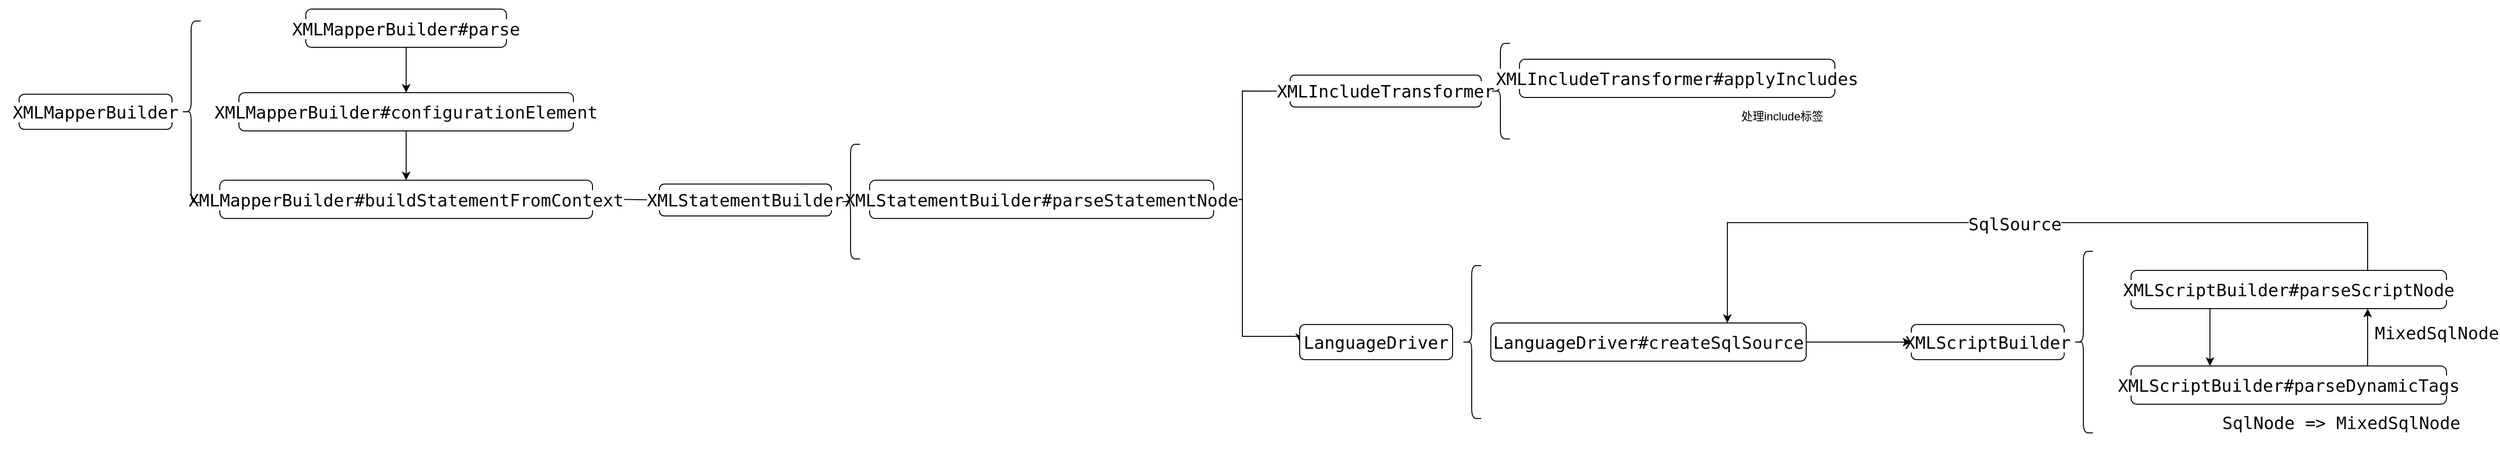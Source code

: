 <mxfile version="18.0.1" type="device"><diagram id="C5RBs43oDa-KdzZeNtuy" name="Page-1"><mxGraphModel dx="1093" dy="675" grid="1" gridSize="10" guides="1" tooltips="1" connect="1" arrows="1" fold="1" page="1" pageScale="1" pageWidth="827" pageHeight="1169" math="0" shadow="0"><root><mxCell id="WIyWlLk6GJQsqaUBKTNV-0"/><mxCell id="WIyWlLk6GJQsqaUBKTNV-1" parent="WIyWlLk6GJQsqaUBKTNV-0"/><mxCell id="5XeqeMsEIL7uL9r-NpxE-11" style="edgeStyle=orthogonalEdgeStyle;rounded=0;orthogonalLoop=1;jettySize=auto;html=1;exitX=0.5;exitY=1;exitDx=0;exitDy=0;entryX=0.5;entryY=0;entryDx=0;entryDy=0;" edge="1" parent="WIyWlLk6GJQsqaUBKTNV-1" source="5XeqeMsEIL7uL9r-NpxE-1" target="5XeqeMsEIL7uL9r-NpxE-2"><mxGeometry relative="1" as="geometry"/></mxCell><mxCell id="5XeqeMsEIL7uL9r-NpxE-1" value="&lt;pre style=&quot;background-color:#ffffff;color:#080808;font-family:'JetBrains Mono',monospace;font-size:13.5pt;&quot;&gt;&lt;span style=&quot;color:#000000;&quot;&gt;XMLMapperBuilder#&lt;/span&gt;parse&lt;/pre&gt;" style="rounded=1;whiteSpace=wrap;html=1;fontSize=12;glass=0;strokeWidth=1;shadow=0;" vertex="1" parent="WIyWlLk6GJQsqaUBKTNV-1"><mxGeometry x="340" y="137.5" width="210" height="40" as="geometry"/></mxCell><mxCell id="5XeqeMsEIL7uL9r-NpxE-12" style="edgeStyle=orthogonalEdgeStyle;rounded=0;orthogonalLoop=1;jettySize=auto;html=1;exitX=0.5;exitY=1;exitDx=0;exitDy=0;entryX=0.5;entryY=0;entryDx=0;entryDy=0;" edge="1" parent="WIyWlLk6GJQsqaUBKTNV-1" source="5XeqeMsEIL7uL9r-NpxE-2" target="5XeqeMsEIL7uL9r-NpxE-3"><mxGeometry relative="1" as="geometry"/></mxCell><mxCell id="5XeqeMsEIL7uL9r-NpxE-2" value="&lt;pre style=&quot;background-color:#ffffff;color:#080808;font-family:'JetBrains Mono',monospace;font-size:13.5pt;&quot;&gt;&lt;span style=&quot;color:#000000;&quot;&gt;XMLMapperBuilder#&lt;/span&gt;configurationElement&lt;/pre&gt;" style="rounded=1;whiteSpace=wrap;html=1;fontSize=12;glass=0;strokeWidth=1;shadow=0;" vertex="1" parent="WIyWlLk6GJQsqaUBKTNV-1"><mxGeometry x="270" y="225" width="350" height="40" as="geometry"/></mxCell><mxCell id="5XeqeMsEIL7uL9r-NpxE-17" style="edgeStyle=orthogonalEdgeStyle;rounded=0;orthogonalLoop=1;jettySize=auto;html=1;exitX=1;exitY=0.5;exitDx=0;exitDy=0;entryX=0;entryY=0.5;entryDx=0;entryDy=0;" edge="1" parent="WIyWlLk6GJQsqaUBKTNV-1" source="5XeqeMsEIL7uL9r-NpxE-3" target="5XeqeMsEIL7uL9r-NpxE-14"><mxGeometry relative="1" as="geometry"/></mxCell><mxCell id="5XeqeMsEIL7uL9r-NpxE-3" value="&lt;pre style=&quot;background-color:#ffffff;color:#080808;font-family:'JetBrains Mono',monospace;font-size:13.5pt;&quot;&gt;&lt;span style=&quot;color:#000000;&quot;&gt;XMLMapperBuilder#&lt;/span&gt;buildStatementFromContext&lt;/pre&gt;" style="rounded=1;whiteSpace=wrap;html=1;fontSize=12;glass=0;strokeWidth=1;shadow=0;" vertex="1" parent="WIyWlLk6GJQsqaUBKTNV-1"><mxGeometry x="250" y="316.67" width="390" height="40" as="geometry"/></mxCell><mxCell id="5XeqeMsEIL7uL9r-NpxE-26" style="edgeStyle=orthogonalEdgeStyle;rounded=0;orthogonalLoop=1;jettySize=auto;html=1;exitX=1;exitY=0.5;exitDx=0;exitDy=0;entryX=0;entryY=0.5;entryDx=0;entryDy=0;" edge="1" parent="WIyWlLk6GJQsqaUBKTNV-1" source="5XeqeMsEIL7uL9r-NpxE-5" target="5XeqeMsEIL7uL9r-NpxE-24"><mxGeometry relative="1" as="geometry"><Array as="points"><mxPoint x="1320" y="337"/><mxPoint x="1320" y="480"/><mxPoint x="1380" y="480"/></Array></mxGeometry></mxCell><mxCell id="5XeqeMsEIL7uL9r-NpxE-52" style="edgeStyle=orthogonalEdgeStyle;rounded=0;orthogonalLoop=1;jettySize=auto;html=1;exitX=1;exitY=0.5;exitDx=0;exitDy=0;entryX=0;entryY=0.5;entryDx=0;entryDy=0;" edge="1" parent="WIyWlLk6GJQsqaUBKTNV-1" source="5XeqeMsEIL7uL9r-NpxE-5" target="5XeqeMsEIL7uL9r-NpxE-19"><mxGeometry relative="1" as="geometry"><Array as="points"><mxPoint x="1320" y="337"/><mxPoint x="1320" y="223"/></Array></mxGeometry></mxCell><mxCell id="5XeqeMsEIL7uL9r-NpxE-5" value="&lt;pre style=&quot;background-color:#ffffff;color:#080808;font-family:'JetBrains Mono',monospace;font-size:13.5pt;&quot;&gt;&lt;pre style=&quot;font-family: &amp;quot;JetBrains Mono&amp;quot;, monospace; font-size: 13.5pt;&quot;&gt;&lt;span style=&quot;color:#000000;&quot;&gt;XMLStatementBuilder#&lt;/span&gt;parseStatementNode&lt;/pre&gt;&lt;/pre&gt;" style="rounded=1;whiteSpace=wrap;html=1;fontSize=12;glass=0;strokeWidth=1;shadow=0;" vertex="1" parent="WIyWlLk6GJQsqaUBKTNV-1"><mxGeometry x="930" y="316.67" width="360" height="40" as="geometry"/></mxCell><mxCell id="5XeqeMsEIL7uL9r-NpxE-10" value="" style="group" vertex="1" connectable="0" parent="WIyWlLk6GJQsqaUBKTNV-1"><mxGeometry x="20" y="150" width="210" height="190" as="geometry"/></mxCell><mxCell id="WIyWlLk6GJQsqaUBKTNV-3" value="&lt;pre style=&quot;background-color:#ffffff;color:#080808;font-family:'JetBrains Mono',monospace;font-size:13.5pt;&quot;&gt;&lt;span style=&quot;color:#000000;&quot;&gt;XMLMapperBuilder&lt;/span&gt;&lt;/pre&gt;" style="rounded=1;whiteSpace=wrap;html=1;fontSize=12;glass=0;strokeWidth=1;shadow=0;" parent="5XeqeMsEIL7uL9r-NpxE-10" vertex="1"><mxGeometry x="20" y="76.67" width="160" height="36.67" as="geometry"/></mxCell><mxCell id="5XeqeMsEIL7uL9r-NpxE-8" value="" style="shape=curlyBracket;whiteSpace=wrap;html=1;rounded=1;" vertex="1" parent="5XeqeMsEIL7uL9r-NpxE-10"><mxGeometry x="190" width="20" height="190" as="geometry"/></mxCell><mxCell id="5XeqeMsEIL7uL9r-NpxE-13" value="" style="group" vertex="1" connectable="0" parent="WIyWlLk6GJQsqaUBKTNV-1"><mxGeometry x="710" y="244" width="210" height="190" as="geometry"/></mxCell><mxCell id="5XeqeMsEIL7uL9r-NpxE-14" value="&lt;pre style=&quot;background-color:#ffffff;color:#080808;font-family:'JetBrains Mono',monospace;font-size:13.5pt;&quot;&gt;&lt;pre style=&quot;font-size: 13.5pt; font-family: &amp;quot;JetBrains Mono&amp;quot;, monospace;&quot;&gt;&lt;span style=&quot;color: rgb(0, 0, 0);&quot;&gt;XMLStatementBuilder&lt;/span&gt;&lt;/pre&gt;&lt;/pre&gt;" style="rounded=1;whiteSpace=wrap;html=1;fontSize=12;glass=0;strokeWidth=1;shadow=0;" vertex="1" parent="5XeqeMsEIL7uL9r-NpxE-13"><mxGeometry y="76.67" width="180" height="33.33" as="geometry"/></mxCell><mxCell id="5XeqeMsEIL7uL9r-NpxE-15" value="" style="shape=curlyBracket;whiteSpace=wrap;html=1;rounded=1;" vertex="1" parent="5XeqeMsEIL7uL9r-NpxE-13"><mxGeometry x="190" y="35" width="20" height="120" as="geometry"/></mxCell><mxCell id="5XeqeMsEIL7uL9r-NpxE-49" value="" style="group" vertex="1" connectable="0" parent="WIyWlLk6GJQsqaUBKTNV-1"><mxGeometry x="1360" y="361" width="1270" height="224" as="geometry"/></mxCell><mxCell id="5XeqeMsEIL7uL9r-NpxE-23" value="" style="group" vertex="1" connectable="0" parent="5XeqeMsEIL7uL9r-NpxE-49"><mxGeometry y="30" width="210" height="190" as="geometry"/></mxCell><mxCell id="5XeqeMsEIL7uL9r-NpxE-24" value="&lt;pre style=&quot;background-color:#ffffff;color:#080808;font-family:'JetBrains Mono',monospace;font-size:13.5pt;&quot;&gt;&lt;pre style=&quot;font-family: &amp;quot;JetBrains Mono&amp;quot;, monospace; font-size: 13.5pt;&quot;&gt;&lt;span style=&quot;color:#000000;&quot;&gt;LanguageDriver&lt;/span&gt;&lt;/pre&gt;&lt;/pre&gt;" style="rounded=1;whiteSpace=wrap;html=1;fontSize=12;glass=0;strokeWidth=1;shadow=0;" vertex="1" parent="5XeqeMsEIL7uL9r-NpxE-23"><mxGeometry x="20" y="76.67" width="160" height="36.67" as="geometry"/></mxCell><mxCell id="5XeqeMsEIL7uL9r-NpxE-25" value="" style="shape=curlyBracket;whiteSpace=wrap;html=1;rounded=1;" vertex="1" parent="5XeqeMsEIL7uL9r-NpxE-23"><mxGeometry x="190" y="15.01" width="20" height="160" as="geometry"/></mxCell><mxCell id="5XeqeMsEIL7uL9r-NpxE-27" value="&lt;pre style=&quot;background-color:#ffffff;color:#080808;font-family:'JetBrains Mono',monospace;font-size:13.5pt;&quot;&gt;&lt;pre style=&quot;font-family: &amp;quot;JetBrains Mono&amp;quot;, monospace; font-size: 13.5pt;&quot;&gt;&lt;pre style=&quot;font-size: 13.5pt; font-family: &amp;quot;JetBrains Mono&amp;quot;, monospace;&quot;&gt;&lt;span style=&quot;color: rgb(0, 0, 0);&quot;&gt;LanguageDriver#&lt;/span&gt;createSqlSource&lt;/pre&gt;&lt;/pre&gt;&lt;/pre&gt;" style="rounded=1;whiteSpace=wrap;html=1;fontSize=12;glass=0;strokeWidth=1;shadow=0;" vertex="1" parent="5XeqeMsEIL7uL9r-NpxE-49"><mxGeometry x="220" y="105" width="330" height="40" as="geometry"/></mxCell><mxCell id="5XeqeMsEIL7uL9r-NpxE-29" value="" style="group" vertex="1" connectable="0" parent="5XeqeMsEIL7uL9r-NpxE-49"><mxGeometry x="640" y="30" width="210" height="190" as="geometry"/></mxCell><mxCell id="5XeqeMsEIL7uL9r-NpxE-30" value="&lt;pre style=&quot;background-color:#ffffff;color:#080808;font-family:'JetBrains Mono',monospace;font-size:13.5pt;&quot;&gt;&lt;pre style=&quot;font-family: &amp;quot;JetBrains Mono&amp;quot;, monospace; font-size: 13.5pt;&quot;&gt;&lt;span style=&quot;color:#000000;&quot;&gt;XMLScriptBuilder&lt;/span&gt;&lt;/pre&gt;&lt;/pre&gt;" style="rounded=1;whiteSpace=wrap;html=1;fontSize=12;glass=0;strokeWidth=1;shadow=0;" vertex="1" parent="5XeqeMsEIL7uL9r-NpxE-29"><mxGeometry x="20" y="76.67" width="160" height="36.67" as="geometry"/></mxCell><mxCell id="5XeqeMsEIL7uL9r-NpxE-31" value="" style="shape=curlyBracket;whiteSpace=wrap;html=1;rounded=1;" vertex="1" parent="5XeqeMsEIL7uL9r-NpxE-29"><mxGeometry x="190" width="20" height="190" as="geometry"/></mxCell><mxCell id="5XeqeMsEIL7uL9r-NpxE-32" style="edgeStyle=orthogonalEdgeStyle;rounded=0;orthogonalLoop=1;jettySize=auto;html=1;exitX=1;exitY=0.5;exitDx=0;exitDy=0;entryX=0;entryY=0.5;entryDx=0;entryDy=0;" edge="1" parent="5XeqeMsEIL7uL9r-NpxE-49" source="5XeqeMsEIL7uL9r-NpxE-27" target="5XeqeMsEIL7uL9r-NpxE-30"><mxGeometry relative="1" as="geometry"/></mxCell><mxCell id="5XeqeMsEIL7uL9r-NpxE-42" style="edgeStyle=orthogonalEdgeStyle;rounded=0;orthogonalLoop=1;jettySize=auto;html=1;exitX=0.75;exitY=0;exitDx=0;exitDy=0;entryX=0.75;entryY=0;entryDx=0;entryDy=0;" edge="1" parent="5XeqeMsEIL7uL9r-NpxE-49" source="5XeqeMsEIL7uL9r-NpxE-33" target="5XeqeMsEIL7uL9r-NpxE-27"><mxGeometry relative="1" as="geometry"><Array as="points"><mxPoint x="1138"/><mxPoint x="468"/></Array></mxGeometry></mxCell><mxCell id="5XeqeMsEIL7uL9r-NpxE-43" value="&lt;pre style=&quot;color: rgb(8, 8, 8); font-family: &amp;quot;JetBrains Mono&amp;quot;, monospace; font-size: 13.5pt;&quot;&gt;&lt;span style=&quot;color:#000000;&quot;&gt;SqlSource&lt;/span&gt;&lt;/pre&gt;" style="edgeLabel;html=1;align=center;verticalAlign=middle;resizable=0;points=[];" vertex="1" connectable="0" parent="5XeqeMsEIL7uL9r-NpxE-42"><mxGeometry x="0.019" y="1" relative="1" as="geometry"><mxPoint x="1" as="offset"/></mxGeometry></mxCell><mxCell id="5XeqeMsEIL7uL9r-NpxE-45" value="" style="group" vertex="1" connectable="0" parent="5XeqeMsEIL7uL9r-NpxE-49"><mxGeometry x="890" y="150" width="330" height="74" as="geometry"/></mxCell><mxCell id="5XeqeMsEIL7uL9r-NpxE-34" value="&lt;pre style=&quot;background-color:#ffffff;color:#080808;font-family:'JetBrains Mono',monospace;font-size:13.5pt;&quot;&gt;&lt;pre style=&quot;font-family: &amp;quot;JetBrains Mono&amp;quot;, monospace; font-size: 13.5pt;&quot;&gt;&lt;span style=&quot;color:#000000;&quot;&gt;XMLScriptBuilder#&lt;/span&gt;parseDynamicTags&lt;/pre&gt;&lt;/pre&gt;" style="rounded=1;whiteSpace=wrap;html=1;fontSize=12;glass=0;strokeWidth=1;shadow=0;" vertex="1" parent="5XeqeMsEIL7uL9r-NpxE-45"><mxGeometry width="330" height="40" as="geometry"/></mxCell><mxCell id="5XeqeMsEIL7uL9r-NpxE-36" value="&lt;pre style=&quot;background-color:#ffffff;color:#080808;font-family:'JetBrains Mono',monospace;font-size:13.5pt;&quot;&gt;&lt;span style=&quot;color:#000000;&quot;&gt;SqlNode =&amp;gt; &lt;/span&gt;MixedSqlNode&lt;/pre&gt;" style="text;html=1;strokeColor=none;fillColor=none;align=center;verticalAlign=middle;whiteSpace=wrap;rounded=0;" vertex="1" parent="5XeqeMsEIL7uL9r-NpxE-45"><mxGeometry x="110" y="44" width="220" height="30" as="geometry"/></mxCell><mxCell id="5XeqeMsEIL7uL9r-NpxE-46" value="" style="group" vertex="1" connectable="0" parent="5XeqeMsEIL7uL9r-NpxE-49"><mxGeometry x="890" y="50" width="380" height="80" as="geometry"/></mxCell><mxCell id="5XeqeMsEIL7uL9r-NpxE-33" value="&lt;pre style=&quot;background-color:#ffffff;color:#080808;font-family:'JetBrains Mono',monospace;font-size:13.5pt;&quot;&gt;&lt;pre style=&quot;font-family: &amp;quot;JetBrains Mono&amp;quot;, monospace; font-size: 13.5pt;&quot;&gt;&lt;span style=&quot;color:#000000;&quot;&gt;XMLScriptBuilder#&lt;/span&gt;parseScriptNode&lt;/pre&gt;&lt;/pre&gt;" style="rounded=1;whiteSpace=wrap;html=1;fontSize=12;glass=0;strokeWidth=1;shadow=0;" vertex="1" parent="5XeqeMsEIL7uL9r-NpxE-46"><mxGeometry width="330" height="40" as="geometry"/></mxCell><mxCell id="5XeqeMsEIL7uL9r-NpxE-40" value="&lt;pre style=&quot;background-color: rgb(255, 255, 255); color: rgb(8, 8, 8); font-family: &amp;quot;JetBrains Mono&amp;quot;, monospace; font-size: 13.5pt;&quot;&gt;MixedSqlNode&lt;/pre&gt;" style="text;html=1;strokeColor=none;fillColor=none;align=center;verticalAlign=middle;whiteSpace=wrap;rounded=0;" vertex="1" parent="5XeqeMsEIL7uL9r-NpxE-46"><mxGeometry x="260" y="50" width="120" height="30" as="geometry"/></mxCell><mxCell id="5XeqeMsEIL7uL9r-NpxE-38" style="edgeStyle=orthogonalEdgeStyle;rounded=0;orthogonalLoop=1;jettySize=auto;html=1;exitX=0.25;exitY=1;exitDx=0;exitDy=0;entryX=0.25;entryY=0;entryDx=0;entryDy=0;" edge="1" parent="5XeqeMsEIL7uL9r-NpxE-49" source="5XeqeMsEIL7uL9r-NpxE-33" target="5XeqeMsEIL7uL9r-NpxE-34"><mxGeometry relative="1" as="geometry"/></mxCell><mxCell id="5XeqeMsEIL7uL9r-NpxE-39" value="&lt;br&gt;&lt;pre style=&quot;font-style: normal; font-variant-ligatures: normal; font-variant-caps: normal; font-weight: 400; letter-spacing: normal; orphans: 2; text-align: center; text-indent: 0px; text-transform: none; widows: 2; word-spacing: 0px; -webkit-text-stroke-width: 0px; text-decoration-thickness: initial; text-decoration-style: initial; text-decoration-color: initial; background-color: rgb(255, 255, 255); color: rgb(8, 8, 8); font-family: &amp;quot;JetBrains Mono&amp;quot;, monospace; font-size: 13.5pt;&quot;&gt;&lt;br&gt;&lt;/pre&gt;" style="edgeStyle=orthogonalEdgeStyle;rounded=0;orthogonalLoop=1;jettySize=auto;html=1;exitX=0.75;exitY=0;exitDx=0;exitDy=0;entryX=0.75;entryY=1;entryDx=0;entryDy=0;" edge="1" parent="5XeqeMsEIL7uL9r-NpxE-49" source="5XeqeMsEIL7uL9r-NpxE-34" target="5XeqeMsEIL7uL9r-NpxE-33"><mxGeometry relative="1" as="geometry"/></mxCell><mxCell id="5XeqeMsEIL7uL9r-NpxE-51" value="" style="group" vertex="1" connectable="0" parent="WIyWlLk6GJQsqaUBKTNV-1"><mxGeometry x="1390" y="130" width="550" height="190" as="geometry"/></mxCell><mxCell id="5XeqeMsEIL7uL9r-NpxE-18" value="" style="group" vertex="1" connectable="0" parent="5XeqeMsEIL7uL9r-NpxE-51"><mxGeometry width="210" height="190" as="geometry"/></mxCell><mxCell id="5XeqeMsEIL7uL9r-NpxE-50" value="" style="group" vertex="1" connectable="0" parent="5XeqeMsEIL7uL9r-NpxE-18"><mxGeometry x="-20" y="43.33" width="230" height="100.0" as="geometry"/></mxCell><mxCell id="5XeqeMsEIL7uL9r-NpxE-19" value="&lt;pre style=&quot;background-color:#ffffff;color:#080808;font-family:'JetBrains Mono',monospace;font-size:13.5pt;&quot;&gt;&lt;pre style=&quot;font-family: &amp;quot;JetBrains Mono&amp;quot;, monospace; font-size: 13.5pt;&quot;&gt;&lt;span style=&quot;color:#000000;&quot;&gt;XMLIncludeTransformer&lt;/span&gt;&lt;/pre&gt;&lt;/pre&gt;" style="rounded=1;whiteSpace=wrap;html=1;fontSize=12;glass=0;strokeWidth=1;shadow=0;" vertex="1" parent="5XeqeMsEIL7uL9r-NpxE-50"><mxGeometry y="33.34" width="200" height="33.33" as="geometry"/></mxCell><mxCell id="5XeqeMsEIL7uL9r-NpxE-20" value="" style="shape=curlyBracket;whiteSpace=wrap;html=1;rounded=1;" vertex="1" parent="5XeqeMsEIL7uL9r-NpxE-50"><mxGeometry x="210" width="20" height="100" as="geometry"/></mxCell><mxCell id="5XeqeMsEIL7uL9r-NpxE-48" value="" style="group" vertex="1" connectable="0" parent="5XeqeMsEIL7uL9r-NpxE-51"><mxGeometry x="220" y="60" width="330" height="72.5" as="geometry"/></mxCell><mxCell id="5XeqeMsEIL7uL9r-NpxE-22" value="&lt;pre style=&quot;background-color:#ffffff;color:#080808;font-family:'JetBrains Mono',monospace;font-size:13.5pt;&quot;&gt;&lt;pre style=&quot;font-family: &amp;quot;JetBrains Mono&amp;quot;, monospace; font-size: 13.5pt;&quot;&gt;&lt;span style=&quot;color:#000000;&quot;&gt;XMLIncludeTransformer#&lt;/span&gt;applyIncludes&lt;/pre&gt;&lt;/pre&gt;" style="rounded=1;whiteSpace=wrap;html=1;fontSize=12;glass=0;strokeWidth=1;shadow=0;" vertex="1" parent="5XeqeMsEIL7uL9r-NpxE-48"><mxGeometry width="330" height="40" as="geometry"/></mxCell><mxCell id="5XeqeMsEIL7uL9r-NpxE-35" value="处理include标签" style="text;html=1;strokeColor=none;fillColor=none;align=center;verticalAlign=middle;whiteSpace=wrap;rounded=0;" vertex="1" parent="5XeqeMsEIL7uL9r-NpxE-48"><mxGeometry x="220" y="47.5" width="110" height="25" as="geometry"/></mxCell></root></mxGraphModel></diagram></mxfile>